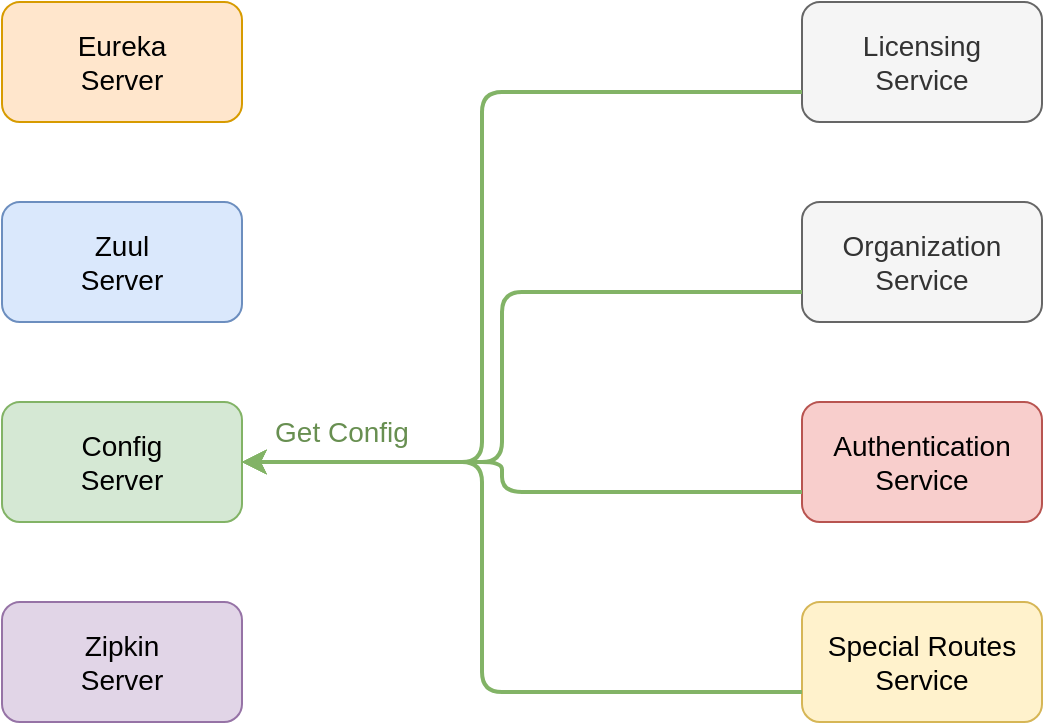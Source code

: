 <mxfile version="10.6.5" type="device"><diagram id="78axRcpWXTvuaNpvbFjN" name="Page-1"><mxGraphModel dx="1970" dy="1024" grid="1" gridSize="10" guides="1" tooltips="1" connect="1" arrows="1" fold="1" page="1" pageScale="1" pageWidth="2000" pageHeight="2000" math="0" shadow="0"><root><mxCell id="0"/><mxCell id="1" parent="0"/><mxCell id="dm9B1vMJWw8DZnSAPgS3-1" value="&lt;font style=&quot;font-size: 14px&quot;&gt;Eureka&lt;br&gt;Server&lt;/font&gt;&lt;br&gt;" style="rounded=1;whiteSpace=wrap;html=1;fillColor=#ffe6cc;strokeColor=#d79b00;" parent="1" vertex="1"><mxGeometry x="240" y="320" width="120" height="60" as="geometry"/></mxCell><mxCell id="dm9B1vMJWw8DZnSAPgS3-2" value="&lt;span style=&quot;font-size: 14px&quot;&gt;Zuul&lt;br&gt;Server&lt;br&gt;&lt;/span&gt;" style="rounded=1;whiteSpace=wrap;html=1;fillColor=#dae8fc;strokeColor=#6c8ebf;" parent="1" vertex="1"><mxGeometry x="240" y="420" width="120" height="60" as="geometry"/></mxCell><mxCell id="dm9B1vMJWw8DZnSAPgS3-3" value="&lt;span style=&quot;font-size: 14px&quot;&gt;Config&lt;br&gt;Server&lt;br&gt;&lt;/span&gt;" style="rounded=1;whiteSpace=wrap;html=1;fillColor=#d5e8d4;strokeColor=#82b366;" parent="1" vertex="1"><mxGeometry x="240" y="520" width="120" height="60" as="geometry"/></mxCell><mxCell id="dm9B1vMJWw8DZnSAPgS3-4" value="&lt;span style=&quot;font-size: 14px&quot;&gt;Zipkin&lt;br&gt;Server&lt;br&gt;&lt;/span&gt;" style="rounded=1;whiteSpace=wrap;html=1;fillColor=#e1d5e7;strokeColor=#9673a6;" parent="1" vertex="1"><mxGeometry x="240" y="620" width="120" height="60" as="geometry"/></mxCell><mxCell id="dm9B1vMJWw8DZnSAPgS3-5" value="&lt;font style=&quot;font-size: 14px&quot;&gt;Licensing&lt;br&gt;Service&lt;/font&gt;&lt;br&gt;" style="rounded=1;whiteSpace=wrap;html=1;fillColor=#f5f5f5;strokeColor=#666666;fontColor=#333333;" parent="1" vertex="1"><mxGeometry x="640" y="320" width="120" height="60" as="geometry"/></mxCell><mxCell id="dm9B1vMJWw8DZnSAPgS3-6" value="&lt;span style=&quot;font-size: 14px&quot;&gt;Organization&lt;br&gt;Service&lt;br&gt;&lt;/span&gt;" style="rounded=1;whiteSpace=wrap;html=1;fillColor=#f5f5f5;strokeColor=#666666;fontColor=#333333;" parent="1" vertex="1"><mxGeometry x="640" y="420" width="120" height="60" as="geometry"/></mxCell><mxCell id="dm9B1vMJWw8DZnSAPgS3-7" value="&lt;span style=&quot;font-size: 14px&quot;&gt;Authentication&lt;br&gt;Service&lt;br&gt;&lt;/span&gt;" style="rounded=1;whiteSpace=wrap;html=1;fillColor=#f8cecc;strokeColor=#b85450;" parent="1" vertex="1"><mxGeometry x="640" y="520" width="120" height="60" as="geometry"/></mxCell><mxCell id="dm9B1vMJWw8DZnSAPgS3-8" value="&lt;span style=&quot;font-size: 14px&quot;&gt;Special Routes&lt;br&gt;Service&lt;br&gt;&lt;/span&gt;" style="rounded=1;whiteSpace=wrap;html=1;fillColor=#fff2cc;strokeColor=#d6b656;" parent="1" vertex="1"><mxGeometry x="640" y="620" width="120" height="60" as="geometry"/></mxCell><mxCell id="dm9B1vMJWw8DZnSAPgS3-16" value="" style="endArrow=classic;html=1;exitX=0;exitY=0.75;exitDx=0;exitDy=0;fillColor=#d5e8d4;strokeColor=#82b366;strokeWidth=2;entryX=0;entryY=1;entryDx=0;entryDy=0;entryPerimeter=0;" parent="1" source="dm9B1vMJWw8DZnSAPgS3-5" target="dm9B1vMJWw8DZnSAPgS3-20" edge="1"><mxGeometry width="50" height="50" relative="1" as="geometry"><mxPoint x="650" y="360" as="sourcePoint"/><mxPoint x="480" y="270" as="targetPoint"/><Array as="points"><mxPoint x="480" y="365"/><mxPoint x="480" y="550"/></Array></mxGeometry></mxCell><mxCell id="dm9B1vMJWw8DZnSAPgS3-17" value="" style="endArrow=classic;html=1;exitX=0;exitY=0.75;exitDx=0;exitDy=0;fillColor=#d5e8d4;strokeColor=#82b366;strokeWidth=2;entryX=1;entryY=0.5;entryDx=0;entryDy=0;" parent="1" source="dm9B1vMJWw8DZnSAPgS3-6" target="dm9B1vMJWw8DZnSAPgS3-3" edge="1"><mxGeometry width="50" height="50" relative="1" as="geometry"><mxPoint x="430" y="610" as="sourcePoint"/><mxPoint x="400" y="640" as="targetPoint"/><Array as="points"><mxPoint x="490" y="465"/><mxPoint x="490" y="550"/></Array></mxGeometry></mxCell><mxCell id="dm9B1vMJWw8DZnSAPgS3-18" value="" style="endArrow=classic;html=1;fillColor=#d5e8d4;strokeColor=#82b366;strokeWidth=2;exitX=0;exitY=0.75;exitDx=0;exitDy=0;entryX=1;entryY=0.5;entryDx=0;entryDy=0;" parent="1" source="dm9B1vMJWw8DZnSAPgS3-8" target="dm9B1vMJWw8DZnSAPgS3-3" edge="1"><mxGeometry width="50" height="50" relative="1" as="geometry"><mxPoint x="360" y="550" as="sourcePoint"/><mxPoint x="450" y="760" as="targetPoint"/><Array as="points"><mxPoint x="480" y="665"/><mxPoint x="480" y="550"/></Array></mxGeometry></mxCell><mxCell id="dm9B1vMJWw8DZnSAPgS3-19" value="" style="endArrow=classic;html=1;exitX=0;exitY=0.75;exitDx=0;exitDy=0;fillColor=#d5e8d4;strokeColor=#82b366;strokeWidth=2;entryX=1;entryY=0.5;entryDx=0;entryDy=0;" parent="1" source="dm9B1vMJWw8DZnSAPgS3-7" target="dm9B1vMJWw8DZnSAPgS3-3" edge="1"><mxGeometry width="50" height="50" relative="1" as="geometry"><mxPoint x="440" y="760" as="sourcePoint"/><mxPoint x="400" y="740" as="targetPoint"/><Array as="points"><mxPoint x="490" y="565"/><mxPoint x="490" y="550"/></Array></mxGeometry></mxCell><mxCell id="dm9B1vMJWw8DZnSAPgS3-20" value="&lt;span style=&quot;font-size: 14px&quot;&gt;&lt;font color=&quot;#688f51&quot;&gt;Get Config&lt;/font&gt;&lt;/span&gt;" style="text;html=1;strokeColor=none;fillColor=none;align=center;verticalAlign=middle;whiteSpace=wrap;rounded=0;" parent="1" vertex="1"><mxGeometry x="360" y="520" width="100" height="30" as="geometry"/></mxCell></root></mxGraphModel></diagram></mxfile>
